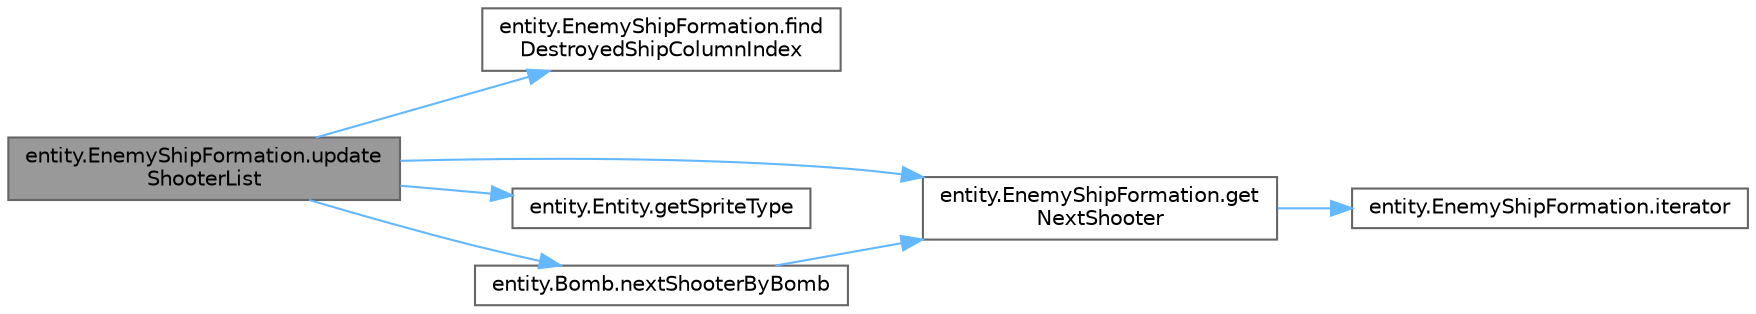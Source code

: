 digraph "entity.EnemyShipFormation.updateShooterList"
{
 // LATEX_PDF_SIZE
  bgcolor="transparent";
  edge [fontname=Helvetica,fontsize=10,labelfontname=Helvetica,labelfontsize=10];
  node [fontname=Helvetica,fontsize=10,shape=box,height=0.2,width=0.4];
  rankdir="LR";
  Node1 [id="Node000001",label="entity.EnemyShipFormation.update\lShooterList",height=0.2,width=0.4,color="gray40", fillcolor="grey60", style="filled", fontcolor="black",tooltip=" "];
  Node1 -> Node2 [id="edge1_Node000001_Node000002",color="steelblue1",style="solid",tooltip=" "];
  Node2 [id="Node000002",label="entity.EnemyShipFormation.find\lDestroyedShipColumnIndex",height=0.2,width=0.4,color="grey40", fillcolor="white", style="filled",URL="$classentity_1_1_enemy_ship_formation.html#a1d24270da038a42c4c2cf2bd85292cc0",tooltip=" "];
  Node1 -> Node3 [id="edge2_Node000001_Node000003",color="steelblue1",style="solid",tooltip=" "];
  Node3 [id="Node000003",label="entity.EnemyShipFormation.get\lNextShooter",height=0.2,width=0.4,color="grey40", fillcolor="white", style="filled",URL="$classentity_1_1_enemy_ship_formation.html#ae9631df79492b59515beac0bd3163f9d",tooltip="Gets the ship on a given column that will be in charge of shooting."];
  Node3 -> Node4 [id="edge3_Node000003_Node000004",color="steelblue1",style="solid",tooltip=" "];
  Node4 [id="Node000004",label="entity.EnemyShipFormation.iterator",height=0.2,width=0.4,color="grey40", fillcolor="white", style="filled",URL="$classentity_1_1_enemy_ship_formation.html#ae3846c622e67a11e12ba8bfe2cbf31fe",tooltip="Returns an iterator over the ships in the formation."];
  Node1 -> Node5 [id="edge4_Node000001_Node000005",color="steelblue1",style="solid",tooltip=" "];
  Node5 [id="Node000005",label="entity.Entity.getSpriteType",height=0.2,width=0.4,color="grey40", fillcolor="white", style="filled",URL="$classentity_1_1_entity.html#a452a38bd56f97c7c29bb84c80a876f42",tooltip="Getter for the sprite that the entity will be drawn as."];
  Node1 -> Node6 [id="edge5_Node000001_Node000006",color="steelblue1",style="solid",tooltip=" "];
  Node6 [id="Node000006",label="entity.Bomb.nextShooterByBomb",height=0.2,width=0.4,color="grey40", fillcolor="white", style="filled",URL="$classentity_1_1_bomb.html#a2d12331bb57c57e906a1abbccac5eeda",tooltip=" "];
  Node6 -> Node3 [id="edge6_Node000006_Node000003",color="steelblue1",style="solid",tooltip=" "];
}

